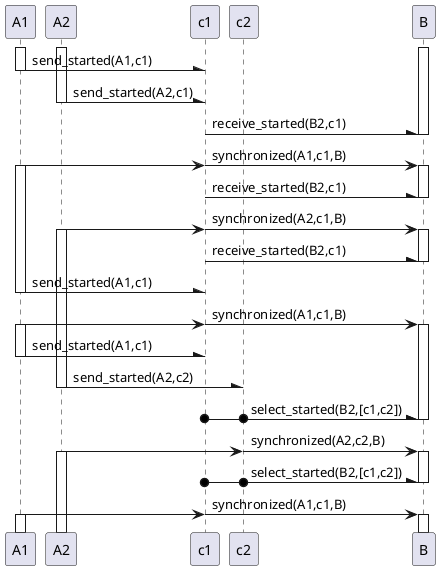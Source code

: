 @startuml

!pragma teoz true

participant A1
participant A2
participant c1
participant c2
participant B

activate A1
activate A2
activate B

A1 -\ c1: send_started(A1,c1)
deactivate A1

A2 -\ c1: send_started(A2,c1)
deactivate A2

c1 -\ B: receive_started(B2,c1)
deactivate B

A1 -> c1
& c1 -> B : synchronized(A1,c1,B)
activate A1
activate B

c1 -\ B: receive_started(B2,c1)
deactivate B

A2 -> c1
& c1 -> B : synchronized(A2,c1,B)
activate A2
activate B

c1 -\ B: receive_started(B2,c1)
deactivate B

A1 -\ c1: send_started(A1,c1)
deactivate A1

A1 -> c1
& c1 -> B : synchronized(A1,c1,B)
activate A1
activate B

A1 -\ c1: send_started(A1,c1)
deactivate A1

A2 -\ c2: send_started(A2,c2)
deactivate A2

c1 o-\ B
& c2 o-\ B: select_started(B2,[c1,c2])
deactivate B

A2 -> c2
& c2 -> B : synchronized(A2,c2,B)
activate A2
activate B

c1 o-\ B
& c2 o-\ B: select_started(B2,[c1,c2])
deactivate B

A1 -> c1
& c1 -> B : synchronized(A1,c1,B)
activate A1
activate B




@enduml
